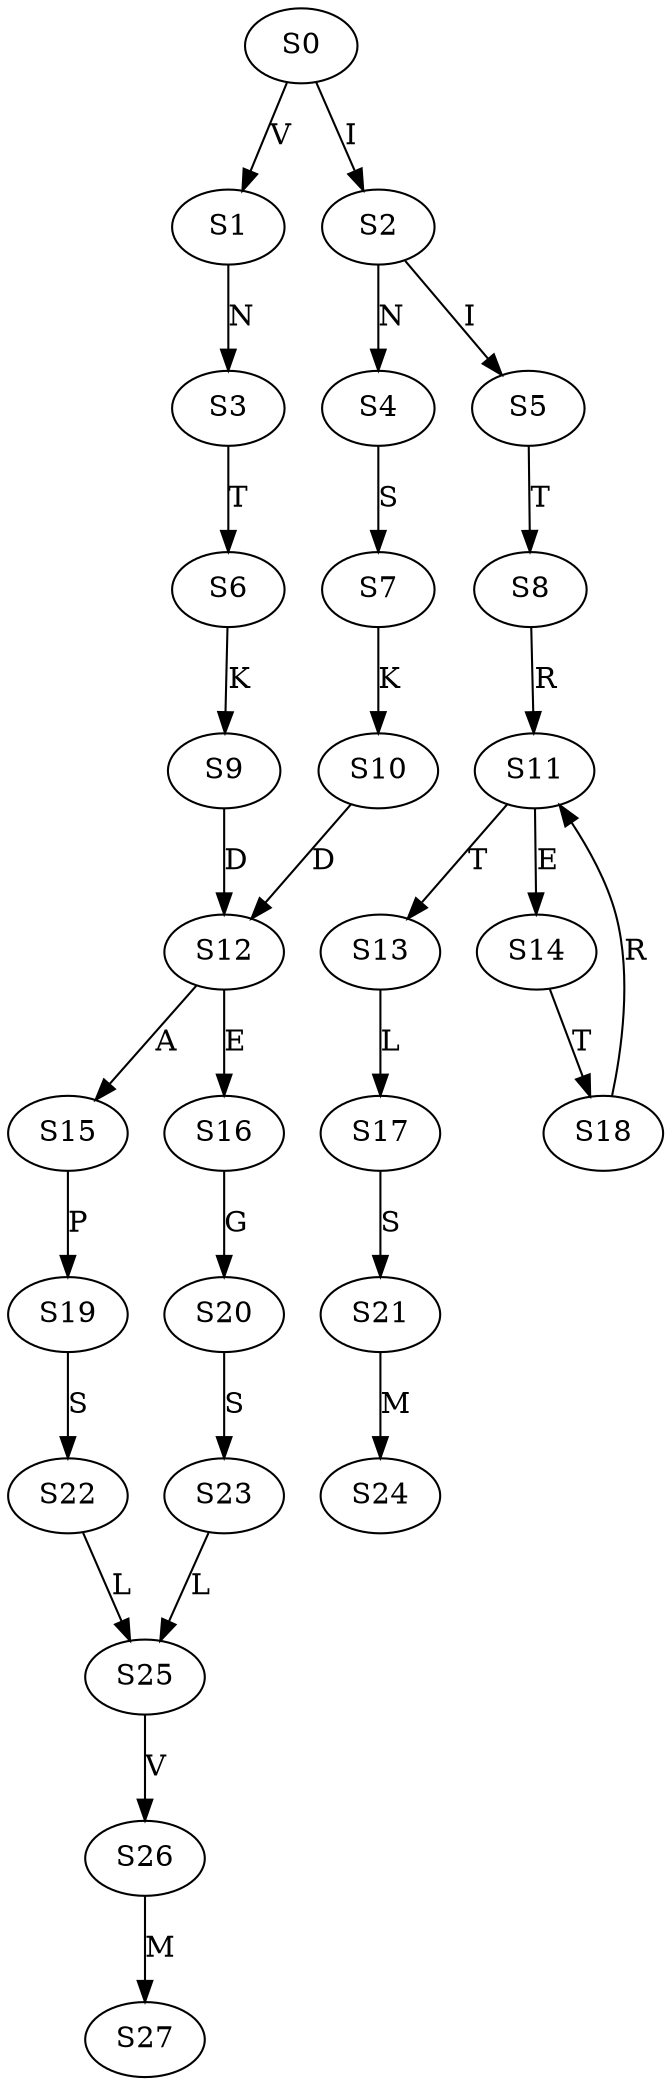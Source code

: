 strict digraph  {
	S0 -> S1 [ label = V ];
	S0 -> S2 [ label = I ];
	S1 -> S3 [ label = N ];
	S2 -> S4 [ label = N ];
	S2 -> S5 [ label = I ];
	S3 -> S6 [ label = T ];
	S4 -> S7 [ label = S ];
	S5 -> S8 [ label = T ];
	S6 -> S9 [ label = K ];
	S7 -> S10 [ label = K ];
	S8 -> S11 [ label = R ];
	S9 -> S12 [ label = D ];
	S10 -> S12 [ label = D ];
	S11 -> S13 [ label = T ];
	S11 -> S14 [ label = E ];
	S12 -> S15 [ label = A ];
	S12 -> S16 [ label = E ];
	S13 -> S17 [ label = L ];
	S14 -> S18 [ label = T ];
	S15 -> S19 [ label = P ];
	S16 -> S20 [ label = G ];
	S17 -> S21 [ label = S ];
	S18 -> S11 [ label = R ];
	S19 -> S22 [ label = S ];
	S20 -> S23 [ label = S ];
	S21 -> S24 [ label = M ];
	S22 -> S25 [ label = L ];
	S23 -> S25 [ label = L ];
	S25 -> S26 [ label = V ];
	S26 -> S27 [ label = M ];
}
